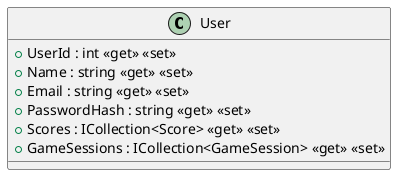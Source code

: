 @startuml
class User {
    + UserId : int <<get>> <<set>>
    + Name : string <<get>> <<set>>
    + Email : string <<get>> <<set>>
    + PasswordHash : string <<get>> <<set>>
    + Scores : ICollection<Score> <<get>> <<set>>
    + GameSessions : ICollection<GameSession> <<get>> <<set>>
}
@enduml
